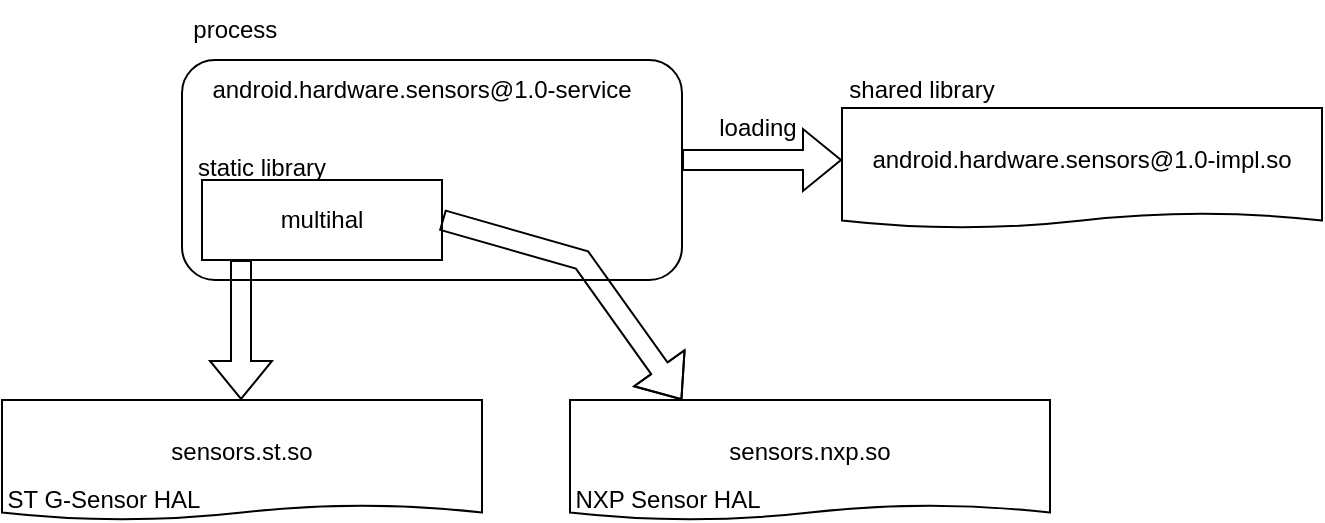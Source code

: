 <mxfile version="19.0.3" type="device"><diagram id="HTA3lWQ_2axyCXqWvX6B" name="Page-1"><mxGraphModel dx="1103" dy="738" grid="1" gridSize="10" guides="1" tooltips="1" connect="1" arrows="1" fold="1" page="1" pageScale="1" pageWidth="1169" pageHeight="827" math="0" shadow="0"><root><mxCell id="0"/><mxCell id="1" parent="0"/><mxCell id="kpVv7ZZYlLDA8KB8-9cE-1" value="" style="rounded=1;whiteSpace=wrap;html=1;align=left;" vertex="1" parent="1"><mxGeometry x="100" y="120" width="250" height="110" as="geometry"/></mxCell><mxCell id="kpVv7ZZYlLDA8KB8-9cE-2" value="process&amp;nbsp;&amp;nbsp;" style="text;html=1;strokeColor=none;fillColor=none;align=center;verticalAlign=middle;whiteSpace=wrap;rounded=0;" vertex="1" parent="1"><mxGeometry x="100" y="90" width="60" height="30" as="geometry"/></mxCell><mxCell id="kpVv7ZZYlLDA8KB8-9cE-3" value="multihal" style="rounded=0;whiteSpace=wrap;html=1;" vertex="1" parent="1"><mxGeometry x="110" y="180" width="120" height="40" as="geometry"/></mxCell><mxCell id="kpVv7ZZYlLDA8KB8-9cE-4" value="static library" style="text;html=1;strokeColor=none;fillColor=none;align=center;verticalAlign=middle;whiteSpace=wrap;rounded=0;" vertex="1" parent="1"><mxGeometry x="100" y="159" width="80" height="30" as="geometry"/></mxCell><mxCell id="kpVv7ZZYlLDA8KB8-9cE-5" value="android.hardware.sensors@1.0-service" style="text;html=1;strokeColor=none;fillColor=none;align=center;verticalAlign=middle;whiteSpace=wrap;rounded=0;" vertex="1" parent="1"><mxGeometry x="100" y="120" width="240" height="30" as="geometry"/></mxCell><mxCell id="kpVv7ZZYlLDA8KB8-9cE-9" value="android.hardware.sensors@1.0-impl.so" style="shape=document;whiteSpace=wrap;html=1;boundedLbl=1;size=0.125;" vertex="1" parent="1"><mxGeometry x="430" y="144" width="240" height="60" as="geometry"/></mxCell><mxCell id="kpVv7ZZYlLDA8KB8-9cE-10" value="shared library" style="text;html=1;strokeColor=none;fillColor=none;align=center;verticalAlign=middle;whiteSpace=wrap;rounded=0;" vertex="1" parent="1"><mxGeometry x="430" y="120" width="80" height="30" as="geometry"/></mxCell><mxCell id="kpVv7ZZYlLDA8KB8-9cE-11" value="" style="shape=flexArrow;endArrow=classic;html=1;rounded=0;" edge="1" parent="1"><mxGeometry width="50" height="50" relative="1" as="geometry"><mxPoint x="350" y="170" as="sourcePoint"/><mxPoint x="430" y="170" as="targetPoint"/></mxGeometry></mxCell><mxCell id="kpVv7ZZYlLDA8KB8-9cE-12" value="loading" style="text;html=1;strokeColor=none;fillColor=none;align=center;verticalAlign=middle;whiteSpace=wrap;rounded=0;" vertex="1" parent="1"><mxGeometry x="358" y="144" width="60" height="20" as="geometry"/></mxCell><mxCell id="kpVv7ZZYlLDA8KB8-9cE-13" value="" style="shape=flexArrow;endArrow=classic;html=1;rounded=0;" edge="1" parent="1"><mxGeometry width="50" height="50" relative="1" as="geometry"><mxPoint x="129.5" y="220" as="sourcePoint"/><mxPoint x="129.5" y="290" as="targetPoint"/></mxGeometry></mxCell><mxCell id="kpVv7ZZYlLDA8KB8-9cE-14" value="sensors.st.so" style="shape=document;whiteSpace=wrap;html=1;boundedLbl=1;size=0.125;" vertex="1" parent="1"><mxGeometry x="10" y="290" width="240" height="60" as="geometry"/></mxCell><mxCell id="kpVv7ZZYlLDA8KB8-9cE-16" value="ST G-Sensor HAL" style="text;html=1;strokeColor=none;fillColor=none;align=center;verticalAlign=middle;whiteSpace=wrap;rounded=0;" vertex="1" parent="1"><mxGeometry x="9" y="330" width="104" height="20" as="geometry"/></mxCell><mxCell id="kpVv7ZZYlLDA8KB8-9cE-17" value="" style="shape=flexArrow;endArrow=classic;html=1;rounded=0;" edge="1" parent="1"><mxGeometry width="50" height="50" relative="1" as="geometry"><mxPoint x="230" y="200" as="sourcePoint"/><mxPoint x="350" y="290" as="targetPoint"/><Array as="points"><mxPoint x="300" y="220"/></Array></mxGeometry></mxCell><mxCell id="kpVv7ZZYlLDA8KB8-9cE-18" value="sensors.nxp.so" style="shape=document;whiteSpace=wrap;html=1;boundedLbl=1;size=0.125;" vertex="1" parent="1"><mxGeometry x="294" y="290" width="240" height="60" as="geometry"/></mxCell><mxCell id="kpVv7ZZYlLDA8KB8-9cE-19" value="NXP Sensor HAL" style="text;html=1;strokeColor=none;fillColor=none;align=center;verticalAlign=middle;whiteSpace=wrap;rounded=0;" vertex="1" parent="1"><mxGeometry x="288" y="330" width="110" height="20" as="geometry"/></mxCell></root></mxGraphModel></diagram></mxfile>